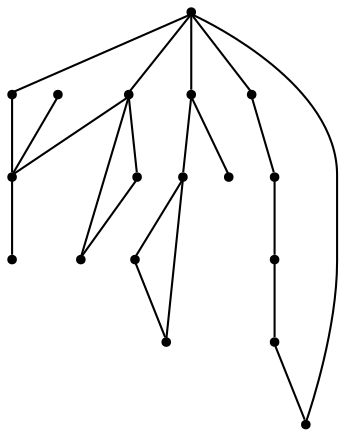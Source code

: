 graph {
  node [shape=point,comment="{\"directed\":false,\"doi\":\"10.1007/978-3-031-22203-0_31\",\"figure\":\"4 (1)\"}"]

  v0 [pos="562.8563130275477,700.4905880776396"]
  v1 [pos="551.3669669526374,635.3186000999181"]
  v2 [pos="551.3669669526374,765.6585064465049"]
  v3 [pos="518.2742269744291,578.0048837515453"]
  v4 [pos="518.2742269744291,822.9710623204771"]
  v5 [pos="405.3937529701799,888.1433046487523"]
  v6 [pos="467.5828121540144,535.47049245979"]
  v7 [pos="405.3937529701799,512.8328957738237"]
  v8 [pos="339.2165236109594,888.1433046487523"]
  v9 [pos="467.5828121540144,865.5066140866329"]
  v10 [pos="277.0316294684842,535.47049245979"]
  v11 [pos="339.2165236109594,512.8328957738237"]
  v12 [pos="181.75396355359166,700.4905880776396"]
  v13 [pos="277.0316294684842,865.5066140866329"]
  v14 [pos="193.24745877275674,765.6585064465049"]
  v15 [pos="226.33605755526253,578.0048837515453"]
  v16 [pos="193.24745877275672,635.3186000999181"]
  v17 [pos="226.33605755526253,822.9710623204771"]

  v0 -- v1 [id="-1",pos="562.8563130275477,700.4905880776396 551.3669669526374,635.3186000999181 551.3669669526374,635.3186000999181 551.3669669526374,635.3186000999181"]
  v12 -- v13 [id="-2",pos="181.75396355359166,700.4905880776396 277.0316294684842,865.5066140866329 277.0316294684842,865.5066140866329 277.0316294684842,865.5066140866329"]
  v16 -- v10 [id="-3",pos="193.24745877275672,635.3186000999181 277.0316294684842,535.47049245979 277.0316294684842,535.47049245979 277.0316294684842,535.47049245979"]
  v14 -- v17 [id="-4",pos="193.24745877275674,765.6585064465049 226.33605755526253,822.9710623204771 226.33605755526253,822.9710623204771 226.33605755526253,822.9710623204771"]
  v2 -- v0 [id="-5",pos="551.3669669526374,765.6585064465049 562.8563130275477,700.4905880776396 562.8563130275477,700.4905880776396 562.8563130275477,700.4905880776396"]
  v3 -- v0 [id="-6",pos="518.2742269744291,578.0048837515453 562.8563130275477,700.4905880776396 562.8563130275477,700.4905880776396 562.8563130275477,700.4905880776396"]
  v4 -- v5 [id="-7",pos="518.2742269744291,822.9710623204771 405.3937529701799,888.1433046487523 405.3937529701799,888.1433046487523 405.3937529701799,888.1433046487523"]
  v6 -- v2 [id="-8",pos="467.5828121540144,535.47049245979 551.3669669526374,765.6585064465049 551.3669669526374,765.6585064465049 551.3669669526374,765.6585064465049"]
  v6 -- v5 [id="-9",pos="467.5828121540144,535.47049245979 405.3937529701799,888.1433046487523 405.3937529701799,888.1433046487523 405.3937529701799,888.1433046487523"]
  v6 -- v7 [id="-10",pos="467.5828121540144,535.47049245979 405.3937529701799,512.8328957738237 405.3937529701799,512.8328957738237 405.3937529701799,512.8328957738237"]
  v6 -- v8 [id="-11",pos="467.5828121540144,535.47049245979 339.2165236109594,888.1433046487523 339.2165236109594,888.1433046487523 339.2165236109594,888.1433046487523"]
  v9 -- v4 [id="-12",pos="467.5828121540144,865.5066140866329 518.2742269744291,822.9710623204771 518.2742269744291,822.9710623204771 518.2742269744291,822.9710623204771"]
  v7 -- v10 [id="-13",pos="405.3937529701799,512.8328957738237 277.0316294684842,535.47049245979 277.0316294684842,535.47049245979 277.0316294684842,535.47049245979"]
  v17 -- v6 [id="-14",pos="226.33605755526253,822.9710623204771 467.5828121540144,535.47049245979 467.5828121540144,535.47049245979 467.5828121540144,535.47049245979"]
  v15 -- v16 [id="-15",pos="226.33605755526253,578.0048837515453 193.24745877275672,635.3186000999181 193.24745877275672,635.3186000999181 193.24745877275672,635.3186000999181"]
  v10 -- v15 [id="-16",pos="277.0316294684842,535.47049245979 226.33605755526253,578.0048837515453 226.33605755526253,578.0048837515453 226.33605755526253,578.0048837515453"]
  v13 -- v14 [id="-17",pos="277.0316294684842,865.5066140866329 193.24745877275674,765.6585064465049 193.24745877275674,765.6585064465049 193.24745877275674,765.6585064465049"]
  v7 -- v11 [id="-18",pos="405.3937529701799,512.8328957738237 339.2165236109594,512.8328957738237 339.2165236109594,512.8328957738237 339.2165236109594,512.8328957738237"]
  v5 -- v9 [id="-19",pos="405.3937529701799,888.1433046487523 467.5828121540144,865.5066140866329 467.5828121540144,865.5066140866329 467.5828121540144,865.5066140866329"]
  v5 -- v0 [id="-20",pos="405.3937529701799,888.1433046487523 562.8563130275477,700.4905880776396 562.8563130275477,700.4905880776396 562.8563130275477,700.4905880776396"]
  v8 -- v12 [id="-21",pos="339.2165236109594,888.1433046487523 181.75396355359166,700.4905880776396 181.75396355359166,700.4905880776396 181.75396355359166,700.4905880776396"]
}